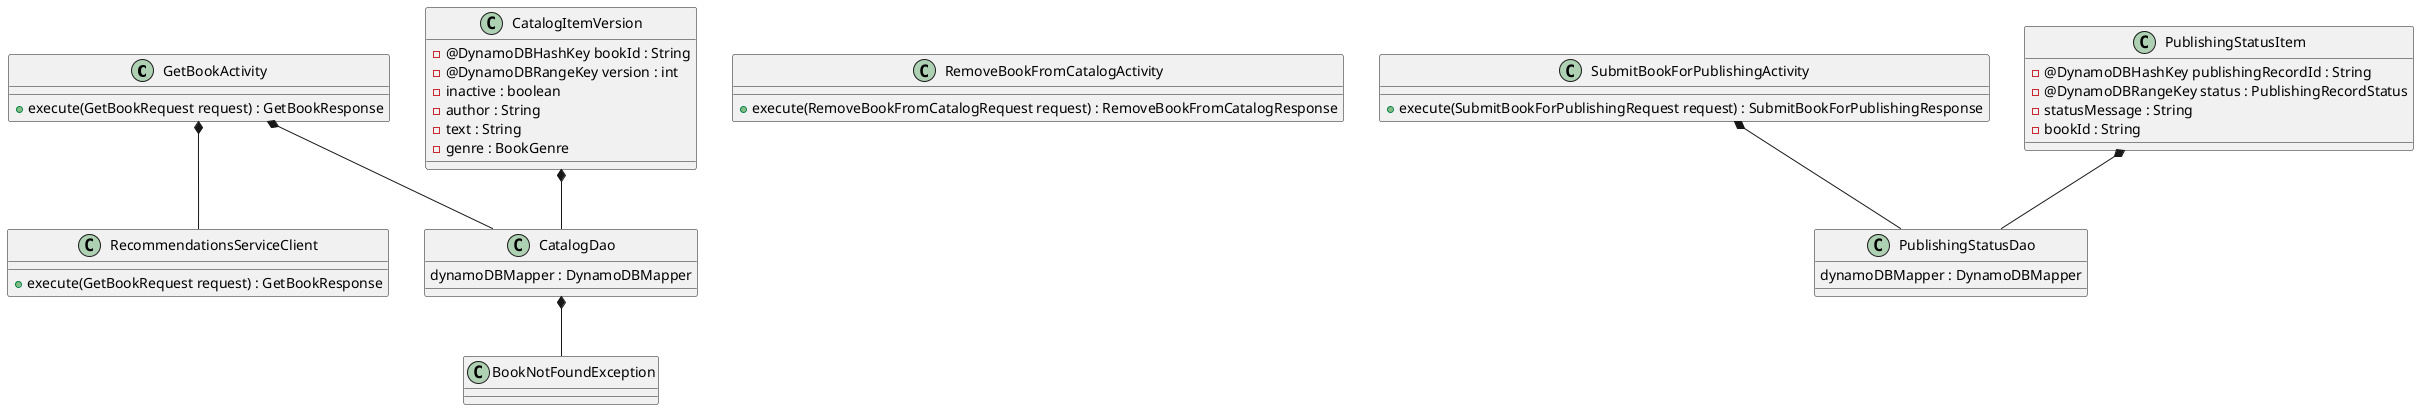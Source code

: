 @startuml

class GetBookActivity{
    + execute(GetBookRequest request) : GetBookResponse
}

class RemoveBookFromCatalogActivity {
    + execute(RemoveBookFromCatalogRequest request) : RemoveBookFromCatalogResponse
    }
class SubmitBookForPublishingActivity{
    + execute(SubmitBookForPublishingRequest request) : SubmitBookForPublishingResponse
}
class RecommendationsServiceClient {
    + execute(GetBookRequest request) : GetBookResponse
}
class CatalogItemVersion {
    -@DynamoDBHashKey bookId : String
    -@DynamoDBRangeKey version : int
    -inactive : boolean
    - author : String
    - text : String
    - genre : BookGenre
}
class PublishingStatusItem {
    -@DynamoDBHashKey publishingRecordId : String
    -@DynamoDBRangeKey status : PublishingRecordStatus
    -statusMessage : String
    -bookId : String
}
class CatalogDao {
    dynamoDBMapper : DynamoDBMapper
}


class PublishingStatusDao {
     dynamoDBMapper : DynamoDBMapper
}
class BookNotFoundException {}

GetBookActivity *-- CatalogDao
GetBookActivity *-- RecommendationsServiceClient
SubmitBookForPublishingActivity *-- PublishingStatusDao

CatalogItemVersion *-- CatalogDao
PublishingStatusItem *-- PublishingStatusDao
CatalogDao *-- BookNotFoundException


@enduml